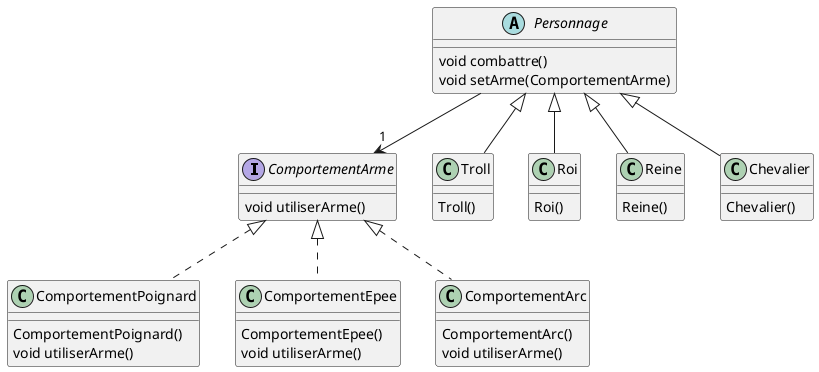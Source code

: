 @startuml

' definitions
' -----------

' package "appli.comportements"
interface ComportementArme
' end package

' package "appli.comportements.impl"
class ComportementPoignard
class ComportementEpee
class ComportementArc
' end package

' package "appli"
class Troll
class Roi
class Reine
abstract Personnage
class Chevalier
' end package

' content
' -------

' Chevalier:
Personnage <|-- Chevalier
Chevalier : Chevalier()

' ComportementArc:
ComportementArme <|.. ComportementArc
ComportementArc : ComportementArc()
ComportementArc : void utiliserArme()

' Personnage:
Personnage --> "1" ComportementArme
Personnage : void combattre()
Personnage : void setArme(ComportementArme)

' ComportementArme:
ComportementArme : void utiliserArme()

' ComportementPoignard:
ComportementArme <|.. ComportementPoignard
ComportementPoignard : ComportementPoignard()
ComportementPoignard : void utiliserArme()

' Roi:
Personnage <|-- Roi
Roi : Roi()

' ComportementEpee:
ComportementArme <|.. ComportementEpee
ComportementEpee : ComportementEpee()
ComportementEpee : void utiliserArme()

' Reine:
Personnage <|-- Reine
Reine : Reine()

' Troll:
Personnage <|-- Troll
Troll : Troll()

@enduml
